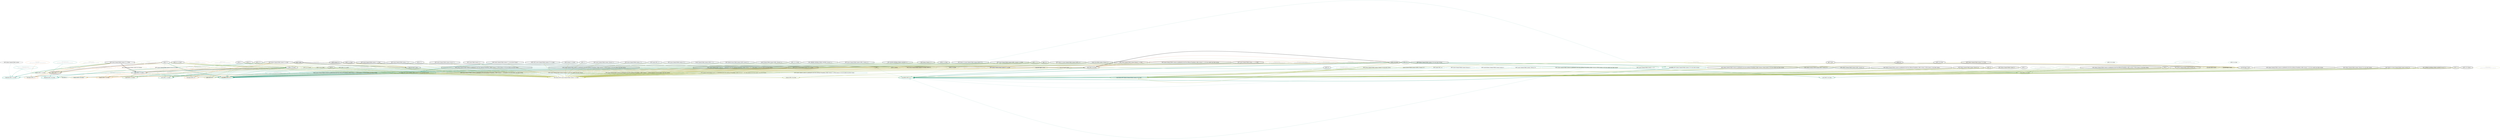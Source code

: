 strict digraph {
    node [shape=box];
    graph [splines=curved];
    2446 [label="SPDXLicense\n443f4e843df984c22700e228b3860b31"
         ,fontcolor=gray
         ,color="#b8bf62"
         ,fillcolor="beige;1"
         ,shape=ellipse];
    2447 [label="spdx:LGPL-2.0+"
         ,color="#b8bf62"
         ,shape=doubleoctagon];
    2448 [label="LGPL-2.0+"
         ,shape=doubleoctagon];
    2449 [label="GNU Library General Public License v2 or later"
         ,shape=doubleoctagon];
    2461 [label="SPDXLicense\n8ef1b5c49d954222c61bf8d1c3f74c3c"
         ,fontcolor=gray
         ,color="#b8bf62"
         ,fillcolor="beige;1"
         ,shape=ellipse];
    2462 [label="spdx:LGPL-2.0-or-later"
         ,shape=doubleoctagon];
    2463 [label="LGPL-2.0-or-later"
         ,shape=doubleoctagon];
    2470 [label="SPDXLicense\ne2efd6447615d77acebad4f7c1e20959"
         ,fontcolor=gray
         ,color="#b8bf62"
         ,fillcolor="beige;1"
         ,shape=ellipse];
    2471 [label="spdx:LGPL-2.1+"
         ,shape=tripleoctagon];
    2472 [label="LGPL-2.1+"
         ,shape=doubleoctagon];
    2473 [label="GNU Lesser General Public License v2.1 or later"
         ,shape=doubleoctagon];
    2486 [label="SPDXLicense\n797be778eb1d10677897529d23730aa7"
         ,fontcolor=gray
         ,color="#b8bf62"
         ,fillcolor="beige;1"
         ,shape=ellipse];
    2487 [label="spdx:LGPL-2.1-or-later"
         ,shape=doubleoctagon];
    2488 [label="LGPL-2.1-or-later"
         ,shape=doubleoctagon];
    6856 [label="FedoraEntry\nda614a7855fde773632116ed18e901c5"
         ,fontcolor=gray
         ,color="#e09d4b"
         ,fillcolor="beige;1"
         ,shape=ellipse];
    6857 [label="Fedora:LGPL-2.0-or-later"
         ,color="#e09d4b"
         ,shape=doubleoctagon];
    6858 [label="GNU Lesser General Public License (no version)"
         ,color="#e09d4b"
         ,shape=octagon];
    6859 [label="GNU Lesser General Public License v2 (or 2.1) or later"
         ,color="#e09d4b"
         ,shape=octagon];
    6860 [label="LGPLv2+"
         ,shape=doubleoctagon];
    6913 [label="FedoraEntry\n5ed37863755909743ca22318afce72ef"
         ,fontcolor=gray
         ,color="#e09d4b"
         ,fillcolor="beige;1"
         ,shape=ellipse];
    6914 [label="Fedora:LGPL-2.1-or-later"
         ,color="#e09d4b"
         ,shape=doubleoctagon];
    9401 [label="GNU Library General Public License"
         ,shape=octagon];
    9403 [label="BlueOakCouncil\nbf57885d28ac11df1c6c25b44aee8200"
         ,fontcolor=gray
         ,color="#00876c"
         ,fillcolor="beige;1"
         ,shape=ellipse];
    9404 [label="BlueOak:LGPL-2.0-or-later"
         ,color="#00876c"
         ,shape=doubleoctagon];
    9409 [label="BlueOakCouncil\na6222a8463da9039cf71763a56777a64"
         ,fontcolor=gray
         ,color="#00876c"
         ,fillcolor="beige;1"
         ,shape=ellipse];
    9410 [label="BlueOak:LGPL-2.1-or-later"
         ,color="#00876c"
         ,shape=doubleoctagon];
    9619 [label="OSADLRule\ndd228aaf9806525cf4fce75e69607da4"
         ,fontcolor=gray
         ,color="#58a066"
         ,fillcolor="beige;1"
         ,shape=ellipse];
    9620 [label="osadl:LGPL-2.0-or-later"
         ,color="#58a066"
         ,shape=doubleoctagon];
    9625 [label="OSADLRule\n94050a312358dfb9792d528bb0165557"
         ,fontcolor=gray
         ,color="#58a066"
         ,fillcolor="beige;1"
         ,shape=ellipse];
    9626 [label="osadl:LGPL-2.1-or-later"
         ,color="#58a066"
         ,shape=doubleoctagon];
    9900 [label="OSADLMatrix\n3b1f76b3d50c8ab5c261469e04bf87b8"
         ,fontcolor=gray
         ,color="#58a066"
         ,fillcolor="beige;1"
         ,shape=ellipse];
    9904 [label="OSADLMatrix\nf19ba5e6a7164ae0aa983d4877f14785"
         ,fontcolor=gray
         ,color="#58a066"
         ,fillcolor="beige;1"
         ,shape=ellipse];
    10283 [label="fsf:LGPLv2.1"
          ,color="#deb256"
          ,shape=octagon];
    18309 [label="ScancodeData\nb151a8ef20ac0cdac173d01f0c517dca"
          ,fontcolor=gray
          ,color="#dac767"
          ,fillcolor="beige;1"
          ,shape=ellipse];
    18310 [label="scancode:lgpl-2.0-plus"
          ,shape=doubleoctagon];
    18311 [label="lgpl-2.0-plus"
          ,shape=doubleoctagon];
    18312 [label="LGPL 2.0 or later"
          ,shape=doubleoctagon];
    18313 [label="GNU Library General Public License 2.0 or later"
          ,shape=doubleoctagon];
    18369 [label="ScancodeData\n18a0fa0890a418316cd617a670cea315"
          ,fontcolor=gray
          ,color="#dac767"
          ,fillcolor="beige;1"
          ,shape=ellipse];
    18370 [label="scancode:lgpl-2.1-plus"
          ,shape=doubleoctagon];
    18371 [label="lgpl-2.1-plus"
          ,shape=doubleoctagon];
    18372 [label="LGPL 2.1 or later"
          ,shape=doubleoctagon];
    18373 [label="GNU Lesser General Public License 2.1 or later"
          ,shape=doubleoctagon];
    25923 [label="Fossology\nf784903bee0b91d2d3cc847b19995191"
          ,fontcolor=gray
          ,color="#e18745"
          ,fillcolor="beige;1"
          ,shape=ellipse];
    25924 [label="fossology:LGPL-2.0+"
          ,color="#e18745"
          ,shape=doubleoctagon];
    25926 [label="Fossology\n14607a2b7bc3a8bbbd67250f1cb607d6"
          ,fontcolor=gray
          ,color="#e18745"
          ,fillcolor="beige;1"
          ,shape=ellipse];
    25927 [label="fossology:LGPL-2.1+"
          ,color="#e18745"
          ,shape=doubleoctagon];
    27201 [label=LGPL
          ,shape=octagon];
    28783 [label="OrtLicenseCategorization\n92f62731dd83140c649e53a1b1a6e089"
          ,fontcolor=gray
          ,color="#e06f45"
          ,fillcolor="beige;1"
          ,shape=ellipse];
    28785 [label="OrtLicenseCategorization\n543501be5a65bdcf3ede3a87023ad2bf"
          ,fontcolor=gray
          ,color="#e06f45"
          ,fillcolor="beige;1"
          ,shape=ellipse];
    35530 [label="OrtLicenseCategorization\nbf7aca2e144fe971e7825c869a8473e1"
          ,fontcolor=gray
          ,color="#e09d4b"
          ,fillcolor="beige;1"
          ,shape=ellipse];
    35535 [label="OrtLicenseCategorization\n5b53ac23d2f73b00a27b57fccce4c364"
          ,fontcolor=gray
          ,color="#e09d4b"
          ,fillcolor="beige;1"
          ,shape=ellipse];
    37045 [label="CavilLicenseChange\nd2722e2d12b7aefdb7d8137c38249b0b"
          ,fontcolor=gray
          ,color="#379469"
          ,fillcolor="beige;1"
          ,shape=ellipse];
    37046 [label="cavil:LGPL-2.0-or-later"
          ,color="#379469"
          ,shape=doubleoctagon];
    37047 [label="LGPL v2 or later"
          ,color="#379469"
          ,shape=octagon];
    37048 [label="LGPL v2.0 or later"
          ,color="#379469"
          ,shape=octagon];
    37049 [label="LGPLv2.0+"
          ,shape=doubleoctagon];
    37056 [label="CavilLicenseChange\nd9b0e35754eb01f0630aacb08b5fae65"
          ,fontcolor=gray
          ,color="#379469"
          ,fillcolor="beige;1"
          ,shape=ellipse];
    37057 [label="cavil:LGPL-2.1-or-later"
          ,color="#379469"
          ,shape=doubleoctagon];
    37058 [label="GNU LGPL v2.1 or later"
          ,color="#379469"
          ,shape=octagon];
    37059 [label="LGPL V2+"
          ,shape=doubleoctagon];
    37060 [label="LGPL v2.1 or later"
          ,color="#379469"
          ,shape=octagon];
    37061 [label="LGPL v2.1+"
          ,shape=doubleoctagon];
    37062 [label="LGPL-2.0.1 or later"
          ,color="#379469"
          ,shape=octagon];
    37063 [label="LGPLv2.1+"
          ,shape=doubleoctagon];
    42389 [label="MetaeffektLicense\n68f17d1b654f95f057148154bf188143"
          ,fontcolor=gray
          ,color="#00876c"
          ,fillcolor="beige;1"
          ,shape=ellipse];
    42390 [label="metaeffekt:LGPL-2.0+"
          ,color="#00876c"
          ,shape=doubleoctagon];
    42391 [label="metaeffekt:GNU Library General Public License 2.0 (or any later version)"
          ,color="#00876c"
          ,shape=doubleoctagon];
    42392 [label="GNU Library General Public License 2.0 (or any later version)"
          ,shape=doubleoctagon];
    42393 [label="GNU Library General Public License, Version 2.0+"
          ,shape=doubleoctagon];
    42394 [label="GNU LIBRARY GENERAL PUBLIC LICENSE Version 2+"
          ,shape=doubleoctagon];
    42395 [label="GNU Lesser GPL 2.0+"
          ,color="#00876c"
          ,shape=octagon];
    42396 [label="GNU Lesser General Public License Version 2+"
          ,color="#00876c"
          ,shape=octagon];
    42397 [label="GNU Lesser General Public License, Version 2.0+"
          ,color="#00876c"
          ,shape=octagon];
    42398 [label="GNU Library or Lesser General Public License version 2.0+"
          ,shape=doubleoctagon];
    42399 [label="GNU Library General Public License (GPL), Version 2.0+"
          ,shape=doubleoctagon];
    42400 [label="GNU Library General Public License (LGPL), Version 2.0+"
          ,shape=doubleoctagon];
    42401 [label="GNU Library General Public License 2+"
          ,shape=doubleoctagon];
    42402 [label="GNU Library General Public License version 2.0+"
          ,shape=doubleoctagon];
    42403 [label="GNU Library General Public License, Version 2.0 or any later version"
          ,shape=doubleoctagon];
    42404 [label="GNU Lesser General Public License, Version 2 or any later version"
          ,color="#00876c"
          ,shape=octagon];
    42405 [label="Lesser General Public License (LGPL)), Version 2.0+"
          ,color="#00876c"
          ,shape=octagon];
    42406 [label="LGPL 2+"
          ,shape=doubleoctagon];
    42407 [label="LGPL 2.0+ license"
          ,shape=doubleoctagon];
    42408 [label="LGPL V.2+"
          ,shape=doubleoctagon];
    42409 [label="LGPL-2+"
          ,shape=doubleoctagon];
    42410 [label="LGPL2+"
          ,shape=doubleoctagon];
    42411 [label="GNU Lesser/Library General Public License version 2+"
          ,color="#00876c"
          ,shape=octagon];
    42412 [label="GNU Library General Public License as published by the Free Software Foundation; either version 2 of the License, or (at your option) any later version"
          ,shape=doubleoctagon];
    42413 [label="GNU Lesser General Public License as published by the Free Software Foundation; either version 2 of the License, or (at your option) any later version"
          ,color="#00876c"
          ,shape=octagon];
    42414 [label="GNU Lesser General Public License >= 2.0"
          ,color="#00876c"
          ,shape=octagon];
    42415 [label="GNU Library General Public License as published by the Free Software Foundation; either version 2 of the License, or any later version"
          ,shape=doubleoctagon];
    42416 [label="GNU Library General Public License as published by the Free Software Foundation, either version 2 of the License, or any later version"
          ,shape=doubleoctagon];
    42417 [label="GNU Library General Public License as published by the Free Software Foundation; either version 2, or (at your option) any later version"
          ,shape=doubleoctagon];
    42579 [label="MetaeffektLicense\ndb6310746184e51800407699f526d684"
          ,fontcolor=gray
          ,color="#00876c"
          ,fillcolor="beige;1"
          ,shape=ellipse];
    42580 [label="metaeffekt:LGPL-2.1+"
          ,color="#00876c"
          ,shape=doubleoctagon];
    42581 [label="metaeffekt:GNU Lesser General Public License 2.1 (or any later version)"
          ,color="#00876c"
          ,shape=doubleoctagon];
    42582 [label="GNU Lesser General Public License 2.1 (or any later version)"
          ,shape=doubleoctagon];
    42583 [label="GNU Lesser General Public License, Version 2.1+"
          ,shape=doubleoctagon];
    42584 [label="GNU LESSER GENERAL PUBLIC LICENSE 2.1+"
          ,shape=doubleoctagon];
    42585 [label="LGPL (GNU Lesser General Public License), V2.1 or later"
          ,shape=doubleoctagon];
    42586 [label="LGPL 2.1+"
          ,shape=doubleoctagon];
    42587 [label="LGPL version 2.1+"
          ,shape=doubleoctagon];
    42588 [label="LGPL(v2.1+)"
          ,shape=doubleoctagon];
    42589 [label="GNU LIBRARY GENERAL PUBLIC LICENSE, Version 2.1+"
          ,shape=doubleoctagon];
    42590 [label="GNU Lesser GPL 2.1+"
          ,shape=doubleoctagon];
    42591 [label="GNU Lesser General Public License (LGPL), version 2.1+"
          ,shape=doubleoctagon];
    42592 [label="GNU Lesser General Public License (LGPL), version 2.1 or later"
          ,shape=doubleoctagon];
    42593 [label="GNU Lesser General Public License - v 2.1 or later"
          ,shape=doubleoctagon];
    42594 [label="GNU Lesser General Public License Version 2.1 or later"
          ,shape=doubleoctagon];
    42595 [label="GNU Lesser General Public License v2.1+"
          ,shape=doubleoctagon];
    42596 [label="GNU Lesser General Public License version 2.1+"
          ,shape=doubleoctagon];
    42597 [label="GNU Lesser General Public License, 2.1+"
          ,shape=doubleoctagon];
    42598 [label="GNU Lesser General Public License, v. 2.1+"
          ,shape=doubleoctagon];
    42599 [label="GNU Lesser Public License 2.1+"
          ,shape=doubleoctagon];
    42600 [label="GNU Library or Lesser General Public License (LGPL) V2.1+"
          ,shape=doubleoctagon];
    42601 [label="GNU Library or Lesser General Public License (LGPL) 2.1+"
          ,shape=doubleoctagon];
    42602 [label="GNU General Lesser Public License (LGPL) version 2.1+"
          ,shape=doubleoctagon];
    42603 [label="Lesser Gnu Public License, Version 2.1+"
          ,shape=doubleoctagon];
    42604 [label="Lesser General Public License (LGPL) v 2.1+"
          ,shape=doubleoctagon];
    42605 [label="Lesser General Public License (LGPL), Version 2.1+"
          ,shape=doubleoctagon];
    42606 [label="LGPL license, Version 2.1+"
          ,shape=doubleoctagon];
    42607 [label="LGPL v 2.1+"
          ,shape=doubleoctagon];
    42608 [label="LGPL version 2.1 or later"
          ,shape=doubleoctagon];
    42609 [label="LGPL, v2.1 or later"
          ,shape=doubleoctagon];
    42610 [label="LGPL2.1+"
          ,shape=doubleoctagon];
    42611 [label="LGPLv2.1 or later"
          ,shape=doubleoctagon];
    42612 [label="lgpl_v2_1+"
          ,shape=doubleoctagon];
    42613 [label="GNU Lesser General Public License as published by the Free Software Foundation; either version 2.1, or (at your option) any later version"
          ,shape=doubleoctagon];
    42614 [label="GNU Lesser General Public License as published by the Free Software Foundation, either version 2.1 of the License, or (at your option) any later version"
          ,shape=doubleoctagon];
    42615 [label="GNU Lesser General Public License as published by the Free Software Foundation; either version 2.1 of the License, or (at your option) any later version"
          ,shape=doubleoctagon];
    42616 [label="GNU Lesser General Public License, V2.1 or later"
          ,shape=doubleoctagon];
    42617 [label="GNU Lesser General Public License as ~ published by the Free Software Foundation; either version 2.1 of ~ the License, or (at your option) any later version"
          ,shape=doubleoctagon];
    42618 [label="[GNU Lesser General Public License] as published by the Free Software Foundation; either version 2.1 of the License, or (at your option) any later version"
          ,color="#00876c"
          ,shape=octagon];
    42619 [label="GNU Lesser General Public License as published by the Free Software Foundation ; either version 2 . 1 of License or ( at your option ) any later version"
          ,color="#00876c"
          ,shape=octagon];
    42620 [label="GNU Lesser General Public License (version 2.1 or at your option any later version)"
          ,color="#00876c"
          ,shape=octagon];
    42621 [label="GNU Lesser general Public License as published by the Free Software Foundation ; either version 2 . 1 of the License or ( at your option ) any later version"
          ,color="#00876c"
          ,shape=octagon];
    42622 [label="GNU Lesser General Public License ; as published by the Free Software Foundation ; either version 2 . 1 of ; the License or ( at your option ) any later version"
          ,color="#00876c"
          ,shape=octagon];
    42623 [label="GNU Lesser General License as published by the Free Software Foundation; either version 2.1 of the License or (at your option) any later version"
          ,color="#00876c"
          ,shape=octagon];
    49997 [label="HermineLicense\n9730269df542bd3f057f93a8e1f143ff"
          ,fontcolor=gray
          ,color="#dc574a"
          ,fillcolor="beige;1"
          ,shape=ellipse];
    50002 [label="HermineLicense\nbc087c6e782136cf6d044538f6b3ae68"
          ,fontcolor=gray
          ,color="#dc574a"
          ,fillcolor="beige;1"
          ,shape=ellipse];
    50611 [label="FossLicense\naa0920763902bfd20cf65af73c30d159"
          ,fontcolor=gray
          ,color="#b8bf62"
          ,fillcolor="beige;1"
          ,shape=ellipse];
    50612 [label="foss-license:GNU Library General Public License 2.0 or later"
          ,color="#b8bf62"
          ,shape=doubleoctagon];
    50613 [label="scancode://lgpl-2.0-plus"
          ,color="#b8bf62"
          ,shape=doubleoctagon];
    50614 [label="scancode:lgpl-2.0-plus"
          ,color="#b8bf62"
          ,shape=doubleoctagon];
    50624 [label="FossLicense\n398343051bd0a4db65fca0c34d988bab"
          ,fontcolor=gray
          ,color="#b8bf62"
          ,fillcolor="beige;1"
          ,shape=ellipse];
    50625 [label="foss-license:GNU Lesser General Public License 2.1 or later"
          ,color="#b8bf62"
          ,shape=doubleoctagon];
    50626 [label="GNU Library General Public License v2.1 or later"
          ,color="#b8bf62"
          ,shape=doubleoctagon];
    50627 [label="LGPL (v2.1 or later)"
          ,shape=doubleoctagon];
    50628 [label="scancode://lgpl-2.1-plus"
          ,color="#b8bf62"
          ,shape=doubleoctagon];
    50629 [label="scancode:lgpl-2.1-plus"
          ,color="#b8bf62"
          ,shape=doubleoctagon];
    50630 [label="LGPLv2, greater"
          ,color="#b8bf62"
          ,shape=doubleoctagon];
    50631 [label="GNU Lesser General Public License v2 or later (LGPLv2+)"
          ,color="#b8bf62"
          ,shape=doubleoctagon];
    50632 [label="LGPL-2.1 or later"
          ,color="#b8bf62"
          ,shape=doubleoctagon];
    54286 [label="EclipseLicense\nd8708c158689888a29e78881058167e5"
          ,fontcolor=gray
          ,color="#98b561"
          ,fillcolor="beige;1"
          ,shape=ellipse];
    54287 [label="eclipse:LGPL-2.0-or-later"
          ,color="#98b561"
          ,shape=doubleoctagon];
    54290 [label="EclipseLicense\nf2c77bb8714e52aa06c20280fd690f8e"
          ,fontcolor=gray
          ,color="#98b561"
          ,fillcolor="beige;1"
          ,shape=ellipse];
    54291 [label="eclipse:LGPL-2.1-or-later"
          ,color="#98b561"
          ,shape=doubleoctagon];
    56003 [label="Curation\n10eb159015a5c72756ac89d98e013bfd"
          ,fontcolor=gray
          ,color="#78ab63"
          ,fillcolor="beige;1"
          ,shape=ellipse];
    2446 -> 2447 [weight=0.5
                 ,color="#b8bf62"];
    2448 -> 2447 [style=bold
                 ,arrowhead=vee
                 ,weight=0.7
                 ,color="#b8bf62"];
    2448 -> 25924 [style=bold
                  ,arrowhead=vee
                  ,weight=0.7
                  ,color="#e18745"];
    2448 -> 37046 [style=dashed
                  ,arrowhead=vee
                  ,weight=0.5
                  ,color="#379469"];
    2448 -> 42390 [style=bold
                  ,arrowhead=vee
                  ,weight=0.7
                  ,color="#00876c"];
    2448 -> 42390 [style=bold
                  ,arrowhead=vee
                  ,weight=0.7
                  ,color="#00876c"];
    2448 -> 50612 [style=bold
                  ,arrowhead=vee
                  ,weight=0.7
                  ,color="#b8bf62"];
    2449 -> 2447 [style=bold
                 ,arrowhead=vee
                 ,weight=0.7
                 ,color="#b8bf62"];
    2449 -> 2462 [style=bold
                 ,arrowhead=vee
                 ,weight=0.7];
    2449 -> 9404 [style=bold
                 ,arrowhead=vee
                 ,weight=0.7
                 ,color="#00876c"];
    2449 -> 25924 [style=bold
                  ,arrowhead=vee
                  ,weight=0.7
                  ,color="#e18745"];
    2449 -> 50625 [style=bold
                  ,arrowhead=vee
                  ,weight=0.7
                  ,color="#b8bf62"];
    2449 -> 54287 [style=bold
                  ,arrowhead=vee
                  ,weight=0.7
                  ,color="#98b561"];
    2461 -> 2462 [weight=0.5
                 ,color="#b8bf62"];
    2462 -> 6857 [style=bold
                 ,arrowhead=vee
                 ,weight=0.7
                 ,color="#e09d4b"];
    2462 -> 9620 [style=bold
                 ,arrowhead=vee
                 ,weight=0.7
                 ,color="#58a066"];
    2462 -> 42390 [style=bold
                  ,arrowhead=vee
                  ,weight=0.7
                  ,color="#00876c"];
    2463 -> 2462 [style=bold
                 ,arrowhead=vee
                 ,weight=0.7];
    2463 -> 6857 [style=bold
                 ,arrowhead=vee
                 ,weight=0.7
                 ,color="#e09d4b"];
    2463 -> 9404 [style=bold
                 ,arrowhead=vee
                 ,weight=0.7
                 ,color="#00876c"];
    2463 -> 9620 [style=bold
                 ,arrowhead=vee
                 ,weight=0.7
                 ,color="#58a066"];
    2463 -> 37046 [style=bold
                  ,arrowhead=vee
                  ,weight=0.7
                  ,color="#379469"];
    2463 -> 37046 [style=bold
                  ,arrowhead=vee
                  ,weight=0.7
                  ,color="#379469"];
    2463 -> 42390 [style=dashed
                  ,arrowhead=vee
                  ,weight=0.5
                  ,color="#00876c"];
    2463 -> 50612 [style=bold
                  ,arrowhead=vee
                  ,weight=0.7
                  ,color="#b8bf62"];
    2463 -> 54287 [style=bold
                  ,arrowhead=vee
                  ,weight=0.7
                  ,color="#98b561"];
    2470 -> 2471 [weight=0.5
                 ,color="#b8bf62"];
    2471 -> 10283 [style=dashed
                  ,arrowhead=vee
                  ,weight=0.5
                  ,color="#deb256"];
    2472 -> 2471 [style=bold
                 ,arrowhead=vee
                 ,weight=0.7];
    2472 -> 2488 [style=bold
                 ,arrowhead=vee
                 ,weight=0.7
                 ,color="#78ab63"];
    2472 -> 25927 [style=bold
                  ,arrowhead=vee
                  ,weight=0.7
                  ,color="#e18745"];
    2472 -> 37057 [style=dashed
                  ,arrowhead=vee
                  ,weight=0.5
                  ,color="#379469"];
    2472 -> 42580 [style=bold
                  ,arrowhead=vee
                  ,weight=0.7
                  ,color="#00876c"];
    2472 -> 42580 [style=bold
                  ,arrowhead=vee
                  ,weight=0.7
                  ,color="#00876c"];
    2472 -> 50625 [style=bold
                  ,arrowhead=vee
                  ,weight=0.7
                  ,color="#b8bf62"];
    2473 -> 2471 [style=bold
                 ,arrowhead=vee
                 ,weight=0.7
                 ,color="#b8bf62"];
    2473 -> 2487 [style=bold
                 ,arrowhead=vee
                 ,weight=0.7];
    2473 -> 9410 [style=bold
                 ,arrowhead=vee
                 ,weight=0.7
                 ,color="#00876c"];
    2473 -> 25927 [style=bold
                  ,arrowhead=vee
                  ,weight=0.7
                  ,color="#e18745"];
    2473 -> 42580 [style=dashed
                  ,arrowhead=vee
                  ,weight=0.5
                  ,color="#00876c"];
    2473 -> 50625 [style=bold
                  ,arrowhead=vee
                  ,weight=0.7
                  ,color="#b8bf62"];
    2473 -> 54291 [style=bold
                  ,arrowhead=vee
                  ,weight=0.7
                  ,color="#98b561"];
    2486 -> 2487 [weight=0.5
                 ,color="#b8bf62"];
    2487 -> 6914 [style=bold
                 ,arrowhead=vee
                 ,weight=0.7
                 ,color="#e09d4b"];
    2487 -> 9626 [style=bold
                 ,arrowhead=vee
                 ,weight=0.7
                 ,color="#58a066"];
    2487 -> 10283 [style=dashed
                  ,arrowhead=vee
                  ,weight=0.5
                  ,color="#deb256"];
    2487 -> 42580 [style=bold
                  ,arrowhead=vee
                  ,weight=0.7
                  ,color="#00876c"];
    2488 -> 2487 [style=bold
                 ,arrowhead=vee
                 ,weight=0.7];
    2488 -> 6914 [style=bold
                 ,arrowhead=vee
                 ,weight=0.7
                 ,color="#e09d4b"];
    2488 -> 9410 [style=bold
                 ,arrowhead=vee
                 ,weight=0.7
                 ,color="#00876c"];
    2488 -> 9626 [style=bold
                 ,arrowhead=vee
                 ,weight=0.7
                 ,color="#58a066"];
    2488 -> 37057 [style=bold
                  ,arrowhead=vee
                  ,weight=0.7
                  ,color="#379469"];
    2488 -> 37057 [style=bold
                  ,arrowhead=vee
                  ,weight=0.7
                  ,color="#379469"];
    2488 -> 42580 [style=dashed
                  ,arrowhead=vee
                  ,weight=0.5
                  ,color="#00876c"];
    2488 -> 50625 [style=bold
                  ,arrowhead=vee
                  ,weight=0.7
                  ,color="#b8bf62"];
    2488 -> 54291 [style=bold
                  ,arrowhead=vee
                  ,weight=0.7
                  ,color="#98b561"];
    6856 -> 6857 [weight=0.5
                 ,color="#e09d4b"];
    6858 -> 6857 [style=dashed
                 ,arrowhead=vee
                 ,weight=0.5
                 ,color="#e09d4b"];
    6859 -> 6857 [style=dashed
                 ,arrowhead=vee
                 ,weight=0.5
                 ,color="#e09d4b"];
    6859 -> 6914 [style=dashed
                 ,arrowhead=vee
                 ,weight=0.5
                 ,color="#e09d4b"];
    6860 -> 6857 [style=dashed
                 ,arrowhead=vee
                 ,weight=0.5
                 ,color="#e09d4b"];
    6860 -> 6914 [style=dashed
                 ,arrowhead=vee
                 ,weight=0.5
                 ,color="#e09d4b"];
    6860 -> 37057 [style=dashed
                  ,arrowhead=vee
                  ,weight=0.5
                  ,color="#379469"];
    6860 -> 42390 [style=dashed
                  ,arrowhead=vee
                  ,weight=0.5
                  ,color="#00876c"];
    6860 -> 50612 [style=bold
                  ,arrowhead=vee
                  ,weight=0.7
                  ,color="#b8bf62"];
    6913 -> 6914 [weight=0.5
                 ,color="#e09d4b"];
    9401 -> 9404 [style=dashed
                 ,arrowhead=vee
                 ,weight=0.5
                 ,color="#00876c"];
    9401 -> 9410 [style=dashed
                 ,arrowhead=vee
                 ,weight=0.5
                 ,color="#00876c"];
    9403 -> 9404 [weight=0.5
                 ,color="#00876c"];
    9409 -> 9410 [weight=0.5
                 ,color="#00876c"];
    9619 -> 9620 [weight=0.5
                 ,color="#58a066"];
    9625 -> 9626 [weight=0.5
                 ,color="#58a066"];
    9900 -> 9620 [weight=0.5
                 ,color="#58a066"];
    9904 -> 9626 [weight=0.5
                 ,color="#58a066"];
    18309 -> 18310 [weight=0.5
                   ,color="#dac767"];
    18310 -> 42390 [style=dashed
                   ,arrowhead=vee
                   ,weight=0.5
                   ,color="#00876c"];
    18310 -> 50612 [style=bold
                   ,arrowhead=vee
                   ,weight=0.7
                   ,color="#b8bf62"];
    18311 -> 18310 [style=bold
                   ,arrowhead=vee
                   ,weight=0.7];
    18312 -> 18310 [style=bold
                   ,arrowhead=vee
                   ,weight=0.7
                   ,color="#dac767"];
    18312 -> 50612 [style=bold
                   ,arrowhead=vee
                   ,weight=0.7
                   ,color="#b8bf62"];
    18313 -> 18310 [style=bold
                   ,arrowhead=vee
                   ,weight=0.7
                   ,color="#dac767"];
    18313 -> 50612 [style=bold
                   ,arrowhead=vee
                   ,weight=0.7
                   ,color="#b8bf62"];
    18369 -> 18370 [weight=0.5
                   ,color="#dac767"];
    18370 -> 42580 [style=dashed
                   ,arrowhead=vee
                   ,weight=0.5
                   ,color="#00876c"];
    18370 -> 50625 [style=bold
                   ,arrowhead=vee
                   ,weight=0.7
                   ,color="#b8bf62"];
    18371 -> 18370 [style=bold
                   ,arrowhead=vee
                   ,weight=0.7];
    18372 -> 18370 [style=bold
                   ,arrowhead=vee
                   ,weight=0.7
                   ,color="#dac767"];
    18372 -> 42580 [style=dashed
                   ,arrowhead=vee
                   ,weight=0.5
                   ,color="#00876c"];
    18372 -> 50625 [style=bold
                   ,arrowhead=vee
                   ,weight=0.7
                   ,color="#b8bf62"];
    18373 -> 18370 [style=bold
                   ,arrowhead=vee
                   ,weight=0.7
                   ,color="#dac767"];
    18373 -> 50625 [style=bold
                   ,arrowhead=vee
                   ,weight=0.7
                   ,color="#b8bf62"];
    25923 -> 25924 [weight=0.5
                   ,color="#e18745"];
    25926 -> 25927 [weight=0.5
                   ,color="#e18745"];
    27201 -> 42390 [style=dashed
                   ,arrowhead=vee
                   ,weight=0.5
                   ,color="#00876c"];
    27201 -> 42580 [style=dashed
                   ,arrowhead=vee
                   ,weight=0.5
                   ,color="#00876c"];
    28783 -> 2462 [weight=0.5
                  ,color="#e06f45"];
    28785 -> 2487 [weight=0.5
                  ,color="#e06f45"];
    35530 -> 2462 [weight=0.5
                  ,color="#e09d4b"];
    35535 -> 2487 [weight=0.5
                  ,color="#e09d4b"];
    37045 -> 37046 [weight=0.5
                   ,color="#379469"];
    37047 -> 37046 [style=dashed
                   ,arrowhead=vee
                   ,weight=0.5
                   ,color="#379469"];
    37048 -> 37046 [style=dashed
                   ,arrowhead=vee
                   ,weight=0.5
                   ,color="#379469"];
    37049 -> 37046 [style=dashed
                   ,arrowhead=vee
                   ,weight=0.5
                   ,color="#379469"];
    37049 -> 50625 [style=bold
                   ,arrowhead=vee
                   ,weight=0.7
                   ,color="#b8bf62"];
    37056 -> 37057 [weight=0.5
                   ,color="#379469"];
    37058 -> 37057 [style=dashed
                   ,arrowhead=vee
                   ,weight=0.5
                   ,color="#379469"];
    37059 -> 37057 [style=dashed
                   ,arrowhead=vee
                   ,weight=0.5
                   ,color="#379469"];
    37059 -> 42390 [style=dashed
                   ,arrowhead=vee
                   ,weight=0.5
                   ,color="#00876c"];
    37059 -> 50612 [style=bold
                   ,arrowhead=vee
                   ,weight=0.7
                   ,color="#b8bf62"];
    37060 -> 37057 [style=dashed
                   ,arrowhead=vee
                   ,weight=0.5
                   ,color="#379469"];
    37061 -> 37057 [style=dashed
                   ,arrowhead=vee
                   ,weight=0.5
                   ,color="#379469"];
    37061 -> 42580 [style=dashed
                   ,arrowhead=vee
                   ,weight=0.5
                   ,color="#00876c"];
    37061 -> 50625 [style=bold
                   ,arrowhead=vee
                   ,weight=0.7
                   ,color="#b8bf62"];
    37062 -> 37057 [style=dashed
                   ,arrowhead=vee
                   ,weight=0.5
                   ,color="#379469"];
    37063 -> 37057 [style=dashed
                   ,arrowhead=vee
                   ,weight=0.5
                   ,color="#379469"];
    37063 -> 42580 [style=dashed
                   ,arrowhead=vee
                   ,weight=0.5
                   ,color="#00876c"];
    37063 -> 50625 [style=bold
                   ,arrowhead=vee
                   ,weight=0.7
                   ,color="#b8bf62"];
    42389 -> 42390 [weight=0.5
                   ,color="#00876c"];
    42391 -> 42390 [style=bold
                   ,arrowhead=vee
                   ,weight=0.7
                   ,color="#00876c"];
    42392 -> 42391 [style=bold
                   ,arrowhead=vee
                   ,weight=0.7
                   ,color="#00876c"];
    42392 -> 50612 [style=bold
                   ,arrowhead=vee
                   ,weight=0.7
                   ,color="#b8bf62"];
    42393 -> 42390 [style=dashed
                   ,arrowhead=vee
                   ,weight=0.5
                   ,color="#00876c"];
    42393 -> 50612 [style=bold
                   ,arrowhead=vee
                   ,weight=0.7
                   ,color="#b8bf62"];
    42394 -> 42390 [style=dashed
                   ,arrowhead=vee
                   ,weight=0.5
                   ,color="#00876c"];
    42394 -> 50612 [style=bold
                   ,arrowhead=vee
                   ,weight=0.7
                   ,color="#b8bf62"];
    42395 -> 42390 [style=dashed
                   ,arrowhead=vee
                   ,weight=0.5
                   ,color="#00876c"];
    42396 -> 42390 [style=dashed
                   ,arrowhead=vee
                   ,weight=0.5
                   ,color="#00876c"];
    42397 -> 42390 [style=dashed
                   ,arrowhead=vee
                   ,weight=0.5
                   ,color="#00876c"];
    42398 -> 42390 [style=dashed
                   ,arrowhead=vee
                   ,weight=0.5
                   ,color="#00876c"];
    42398 -> 50612 [style=bold
                   ,arrowhead=vee
                   ,weight=0.7
                   ,color="#b8bf62"];
    42399 -> 42390 [style=dashed
                   ,arrowhead=vee
                   ,weight=0.5
                   ,color="#00876c"];
    42399 -> 50612 [style=bold
                   ,arrowhead=vee
                   ,weight=0.7
                   ,color="#b8bf62"];
    42400 -> 42390 [style=dashed
                   ,arrowhead=vee
                   ,weight=0.5
                   ,color="#00876c"];
    42400 -> 50612 [style=bold
                   ,arrowhead=vee
                   ,weight=0.7
                   ,color="#b8bf62"];
    42401 -> 42390 [style=dashed
                   ,arrowhead=vee
                   ,weight=0.5
                   ,color="#00876c"];
    42401 -> 50612 [style=bold
                   ,arrowhead=vee
                   ,weight=0.7
                   ,color="#b8bf62"];
    42402 -> 42390 [style=dashed
                   ,arrowhead=vee
                   ,weight=0.5
                   ,color="#00876c"];
    42402 -> 50612 [style=bold
                   ,arrowhead=vee
                   ,weight=0.7
                   ,color="#b8bf62"];
    42403 -> 42390 [style=dashed
                   ,arrowhead=vee
                   ,weight=0.5
                   ,color="#00876c"];
    42403 -> 50612 [style=bold
                   ,arrowhead=vee
                   ,weight=0.7
                   ,color="#b8bf62"];
    42404 -> 42390 [style=dashed
                   ,arrowhead=vee
                   ,weight=0.5
                   ,color="#00876c"];
    42405 -> 42390 [style=dashed
                   ,arrowhead=vee
                   ,weight=0.5
                   ,color="#00876c"];
    42406 -> 42390 [style=dashed
                   ,arrowhead=vee
                   ,weight=0.5
                   ,color="#00876c"];
    42406 -> 50612 [style=bold
                   ,arrowhead=vee
                   ,weight=0.7
                   ,color="#b8bf62"];
    42407 -> 42390 [style=dashed
                   ,arrowhead=vee
                   ,weight=0.5
                   ,color="#00876c"];
    42407 -> 50612 [style=bold
                   ,arrowhead=vee
                   ,weight=0.7
                   ,color="#b8bf62"];
    42408 -> 42390 [style=dashed
                   ,arrowhead=vee
                   ,weight=0.5
                   ,color="#00876c"];
    42408 -> 50612 [style=bold
                   ,arrowhead=vee
                   ,weight=0.7
                   ,color="#b8bf62"];
    42409 -> 42390 [style=dashed
                   ,arrowhead=vee
                   ,weight=0.5
                   ,color="#00876c"];
    42409 -> 50612 [style=bold
                   ,arrowhead=vee
                   ,weight=0.7
                   ,color="#b8bf62"];
    42410 -> 42390 [style=dashed
                   ,arrowhead=vee
                   ,weight=0.5
                   ,color="#00876c"];
    42410 -> 50612 [style=bold
                   ,arrowhead=vee
                   ,weight=0.7
                   ,color="#b8bf62"];
    42411 -> 42390 [style=dashed
                   ,arrowhead=vee
                   ,weight=0.5
                   ,color="#00876c"];
    42412 -> 42390 [style=dashed
                   ,arrowhead=vee
                   ,weight=0.5
                   ,color="#00876c"];
    42412 -> 50612 [style=bold
                   ,arrowhead=vee
                   ,weight=0.7
                   ,color="#b8bf62"];
    42413 -> 42390 [style=dashed
                   ,arrowhead=vee
                   ,weight=0.5
                   ,color="#00876c"];
    42414 -> 42390 [style=dashed
                   ,arrowhead=vee
                   ,weight=0.5
                   ,color="#00876c"];
    42415 -> 42390 [style=dashed
                   ,arrowhead=vee
                   ,weight=0.5
                   ,color="#00876c"];
    42415 -> 50612 [style=bold
                   ,arrowhead=vee
                   ,weight=0.7
                   ,color="#b8bf62"];
    42416 -> 42390 [style=dashed
                   ,arrowhead=vee
                   ,weight=0.5
                   ,color="#00876c"];
    42416 -> 50612 [style=bold
                   ,arrowhead=vee
                   ,weight=0.7
                   ,color="#b8bf62"];
    42417 -> 42390 [style=dashed
                   ,arrowhead=vee
                   ,weight=0.5
                   ,color="#00876c"];
    42417 -> 50612 [style=bold
                   ,arrowhead=vee
                   ,weight=0.7
                   ,color="#b8bf62"];
    42579 -> 42580 [weight=0.5
                   ,color="#00876c"];
    42581 -> 42580 [style=bold
                   ,arrowhead=vee
                   ,weight=0.7
                   ,color="#00876c"];
    42582 -> 42581 [style=bold
                   ,arrowhead=vee
                   ,weight=0.7
                   ,color="#00876c"];
    42582 -> 50625 [style=bold
                   ,arrowhead=vee
                   ,weight=0.7
                   ,color="#b8bf62"];
    42583 -> 42580 [style=dashed
                   ,arrowhead=vee
                   ,weight=0.5
                   ,color="#00876c"];
    42583 -> 50625 [style=bold
                   ,arrowhead=vee
                   ,weight=0.7
                   ,color="#b8bf62"];
    42584 -> 42580 [style=dashed
                   ,arrowhead=vee
                   ,weight=0.5
                   ,color="#00876c"];
    42584 -> 50625 [style=bold
                   ,arrowhead=vee
                   ,weight=0.7
                   ,color="#b8bf62"];
    42585 -> 42580 [style=dashed
                   ,arrowhead=vee
                   ,weight=0.5
                   ,color="#00876c"];
    42585 -> 50625 [style=bold
                   ,arrowhead=vee
                   ,weight=0.7
                   ,color="#b8bf62"];
    42586 -> 42580 [style=dashed
                   ,arrowhead=vee
                   ,weight=0.5
                   ,color="#00876c"];
    42586 -> 50625 [style=bold
                   ,arrowhead=vee
                   ,weight=0.7
                   ,color="#b8bf62"];
    42587 -> 42580 [style=dashed
                   ,arrowhead=vee
                   ,weight=0.5
                   ,color="#00876c"];
    42587 -> 50625 [style=bold
                   ,arrowhead=vee
                   ,weight=0.7
                   ,color="#b8bf62"];
    42588 -> 42580 [style=dashed
                   ,arrowhead=vee
                   ,weight=0.5
                   ,color="#00876c"];
    42588 -> 50625 [style=bold
                   ,arrowhead=vee
                   ,weight=0.7
                   ,color="#b8bf62"];
    42589 -> 42580 [style=dashed
                   ,arrowhead=vee
                   ,weight=0.5
                   ,color="#00876c"];
    42589 -> 50625 [style=bold
                   ,arrowhead=vee
                   ,weight=0.7
                   ,color="#b8bf62"];
    42590 -> 42580 [style=dashed
                   ,arrowhead=vee
                   ,weight=0.5
                   ,color="#00876c"];
    42590 -> 50625 [style=bold
                   ,arrowhead=vee
                   ,weight=0.7
                   ,color="#b8bf62"];
    42591 -> 42580 [style=dashed
                   ,arrowhead=vee
                   ,weight=0.5
                   ,color="#00876c"];
    42591 -> 50625 [style=bold
                   ,arrowhead=vee
                   ,weight=0.7
                   ,color="#b8bf62"];
    42592 -> 42580 [style=dashed
                   ,arrowhead=vee
                   ,weight=0.5
                   ,color="#00876c"];
    42592 -> 50625 [style=bold
                   ,arrowhead=vee
                   ,weight=0.7
                   ,color="#b8bf62"];
    42593 -> 42580 [style=dashed
                   ,arrowhead=vee
                   ,weight=0.5
                   ,color="#00876c"];
    42593 -> 50625 [style=bold
                   ,arrowhead=vee
                   ,weight=0.7
                   ,color="#b8bf62"];
    42594 -> 42580 [style=dashed
                   ,arrowhead=vee
                   ,weight=0.5
                   ,color="#00876c"];
    42594 -> 50625 [style=bold
                   ,arrowhead=vee
                   ,weight=0.7
                   ,color="#b8bf62"];
    42595 -> 42580 [style=dashed
                   ,arrowhead=vee
                   ,weight=0.5
                   ,color="#00876c"];
    42595 -> 50625 [style=bold
                   ,arrowhead=vee
                   ,weight=0.7
                   ,color="#b8bf62"];
    42596 -> 42580 [style=dashed
                   ,arrowhead=vee
                   ,weight=0.5
                   ,color="#00876c"];
    42596 -> 50625 [style=bold
                   ,arrowhead=vee
                   ,weight=0.7
                   ,color="#b8bf62"];
    42597 -> 42580 [style=dashed
                   ,arrowhead=vee
                   ,weight=0.5
                   ,color="#00876c"];
    42597 -> 50625 [style=bold
                   ,arrowhead=vee
                   ,weight=0.7
                   ,color="#b8bf62"];
    42598 -> 42580 [style=dashed
                   ,arrowhead=vee
                   ,weight=0.5
                   ,color="#00876c"];
    42598 -> 50625 [style=bold
                   ,arrowhead=vee
                   ,weight=0.7
                   ,color="#b8bf62"];
    42599 -> 42580 [style=dashed
                   ,arrowhead=vee
                   ,weight=0.5
                   ,color="#00876c"];
    42599 -> 50625 [style=bold
                   ,arrowhead=vee
                   ,weight=0.7
                   ,color="#b8bf62"];
    42600 -> 42580 [style=dashed
                   ,arrowhead=vee
                   ,weight=0.5
                   ,color="#00876c"];
    42600 -> 50625 [style=bold
                   ,arrowhead=vee
                   ,weight=0.7
                   ,color="#b8bf62"];
    42601 -> 42580 [style=dashed
                   ,arrowhead=vee
                   ,weight=0.5
                   ,color="#00876c"];
    42601 -> 50625 [style=bold
                   ,arrowhead=vee
                   ,weight=0.7
                   ,color="#b8bf62"];
    42602 -> 42580 [style=dashed
                   ,arrowhead=vee
                   ,weight=0.5
                   ,color="#00876c"];
    42602 -> 50625 [style=bold
                   ,arrowhead=vee
                   ,weight=0.7
                   ,color="#b8bf62"];
    42603 -> 42580 [style=dashed
                   ,arrowhead=vee
                   ,weight=0.5
                   ,color="#00876c"];
    42603 -> 50625 [style=bold
                   ,arrowhead=vee
                   ,weight=0.7
                   ,color="#b8bf62"];
    42604 -> 42580 [style=dashed
                   ,arrowhead=vee
                   ,weight=0.5
                   ,color="#00876c"];
    42604 -> 50625 [style=bold
                   ,arrowhead=vee
                   ,weight=0.7
                   ,color="#b8bf62"];
    42605 -> 42580 [style=dashed
                   ,arrowhead=vee
                   ,weight=0.5
                   ,color="#00876c"];
    42605 -> 50625 [style=bold
                   ,arrowhead=vee
                   ,weight=0.7
                   ,color="#b8bf62"];
    42606 -> 42580 [style=dashed
                   ,arrowhead=vee
                   ,weight=0.5
                   ,color="#00876c"];
    42606 -> 50625 [style=bold
                   ,arrowhead=vee
                   ,weight=0.7
                   ,color="#b8bf62"];
    42607 -> 42580 [style=dashed
                   ,arrowhead=vee
                   ,weight=0.5
                   ,color="#00876c"];
    42607 -> 50625 [style=bold
                   ,arrowhead=vee
                   ,weight=0.7
                   ,color="#b8bf62"];
    42608 -> 42580 [style=dashed
                   ,arrowhead=vee
                   ,weight=0.5
                   ,color="#00876c"];
    42608 -> 50625 [style=bold
                   ,arrowhead=vee
                   ,weight=0.7
                   ,color="#b8bf62"];
    42609 -> 42580 [style=dashed
                   ,arrowhead=vee
                   ,weight=0.5
                   ,color="#00876c"];
    42609 -> 50625 [style=bold
                   ,arrowhead=vee
                   ,weight=0.7
                   ,color="#b8bf62"];
    42610 -> 2488 [style=bold
                  ,arrowhead=vee
                  ,weight=0.7
                  ,color="#78ab63"];
    42610 -> 42580 [style=dashed
                   ,arrowhead=vee
                   ,weight=0.5
                   ,color="#00876c"];
    42610 -> 50625 [style=bold
                   ,arrowhead=vee
                   ,weight=0.7
                   ,color="#b8bf62"];
    42611 -> 42580 [style=dashed
                   ,arrowhead=vee
                   ,weight=0.5
                   ,color="#00876c"];
    42611 -> 50625 [style=bold
                   ,arrowhead=vee
                   ,weight=0.7
                   ,color="#b8bf62"];
    42612 -> 42580 [style=dashed
                   ,arrowhead=vee
                   ,weight=0.5
                   ,color="#00876c"];
    42612 -> 50625 [style=bold
                   ,arrowhead=vee
                   ,weight=0.7
                   ,color="#b8bf62"];
    42613 -> 42580 [style=dashed
                   ,arrowhead=vee
                   ,weight=0.5
                   ,color="#00876c"];
    42613 -> 50625 [style=bold
                   ,arrowhead=vee
                   ,weight=0.7
                   ,color="#b8bf62"];
    42614 -> 42580 [style=dashed
                   ,arrowhead=vee
                   ,weight=0.5
                   ,color="#00876c"];
    42614 -> 50625 [style=bold
                   ,arrowhead=vee
                   ,weight=0.7
                   ,color="#b8bf62"];
    42615 -> 42580 [style=dashed
                   ,arrowhead=vee
                   ,weight=0.5
                   ,color="#00876c"];
    42615 -> 50625 [style=bold
                   ,arrowhead=vee
                   ,weight=0.7
                   ,color="#b8bf62"];
    42616 -> 42580 [style=dashed
                   ,arrowhead=vee
                   ,weight=0.5
                   ,color="#00876c"];
    42616 -> 50625 [style=bold
                   ,arrowhead=vee
                   ,weight=0.7
                   ,color="#b8bf62"];
    42617 -> 42580 [style=dashed
                   ,arrowhead=vee
                   ,weight=0.5
                   ,color="#00876c"];
    42617 -> 50625 [style=bold
                   ,arrowhead=vee
                   ,weight=0.7
                   ,color="#b8bf62"];
    42618 -> 42580 [style=dashed
                   ,arrowhead=vee
                   ,weight=0.5
                   ,color="#00876c"];
    42619 -> 42580 [style=dashed
                   ,arrowhead=vee
                   ,weight=0.5
                   ,color="#00876c"];
    42620 -> 42580 [style=dashed
                   ,arrowhead=vee
                   ,weight=0.5
                   ,color="#00876c"];
    42621 -> 42580 [style=dashed
                   ,arrowhead=vee
                   ,weight=0.5
                   ,color="#00876c"];
    42622 -> 42580 [style=dashed
                   ,arrowhead=vee
                   ,weight=0.5
                   ,color="#00876c"];
    42623 -> 42580 [style=dashed
                   ,arrowhead=vee
                   ,weight=0.5
                   ,color="#00876c"];
    49997 -> 2462 [weight=0.5
                  ,color="#dc574a"];
    50002 -> 2487 [weight=0.5
                  ,color="#dc574a"];
    50611 -> 50612 [weight=0.5
                   ,color="#b8bf62"];
    50613 -> 50612 [style=bold
                   ,arrowhead=vee
                   ,weight=0.7
                   ,color="#b8bf62"];
    50614 -> 50612 [style=bold
                   ,arrowhead=vee
                   ,weight=0.7
                   ,color="#b8bf62"];
    50624 -> 50625 [weight=0.5
                   ,color="#b8bf62"];
    50626 -> 50625 [style=bold
                   ,arrowhead=vee
                   ,weight=0.7
                   ,color="#b8bf62"];
    50627 -> 2488 [style=bold
                  ,arrowhead=vee
                  ,weight=0.7
                  ,color="#78ab63"];
    50627 -> 50625 [style=bold
                   ,arrowhead=vee
                   ,weight=0.7
                   ,color="#b8bf62"];
    50628 -> 50625 [style=bold
                   ,arrowhead=vee
                   ,weight=0.7
                   ,color="#b8bf62"];
    50629 -> 50625 [style=bold
                   ,arrowhead=vee
                   ,weight=0.7
                   ,color="#b8bf62"];
    50630 -> 50625 [style=bold
                   ,arrowhead=vee
                   ,weight=0.7
                   ,color="#b8bf62"];
    50631 -> 50625 [style=bold
                   ,arrowhead=vee
                   ,weight=0.7
                   ,color="#b8bf62"];
    50632 -> 50625 [style=bold
                   ,arrowhead=vee
                   ,weight=0.7
                   ,color="#b8bf62"];
    54286 -> 54287 [weight=0.5
                   ,color="#98b561"];
    54290 -> 54291 [weight=0.5
                   ,color="#98b561"];
    56003 -> 2488 [weight=0.5
                  ,color="#78ab63"];
}
